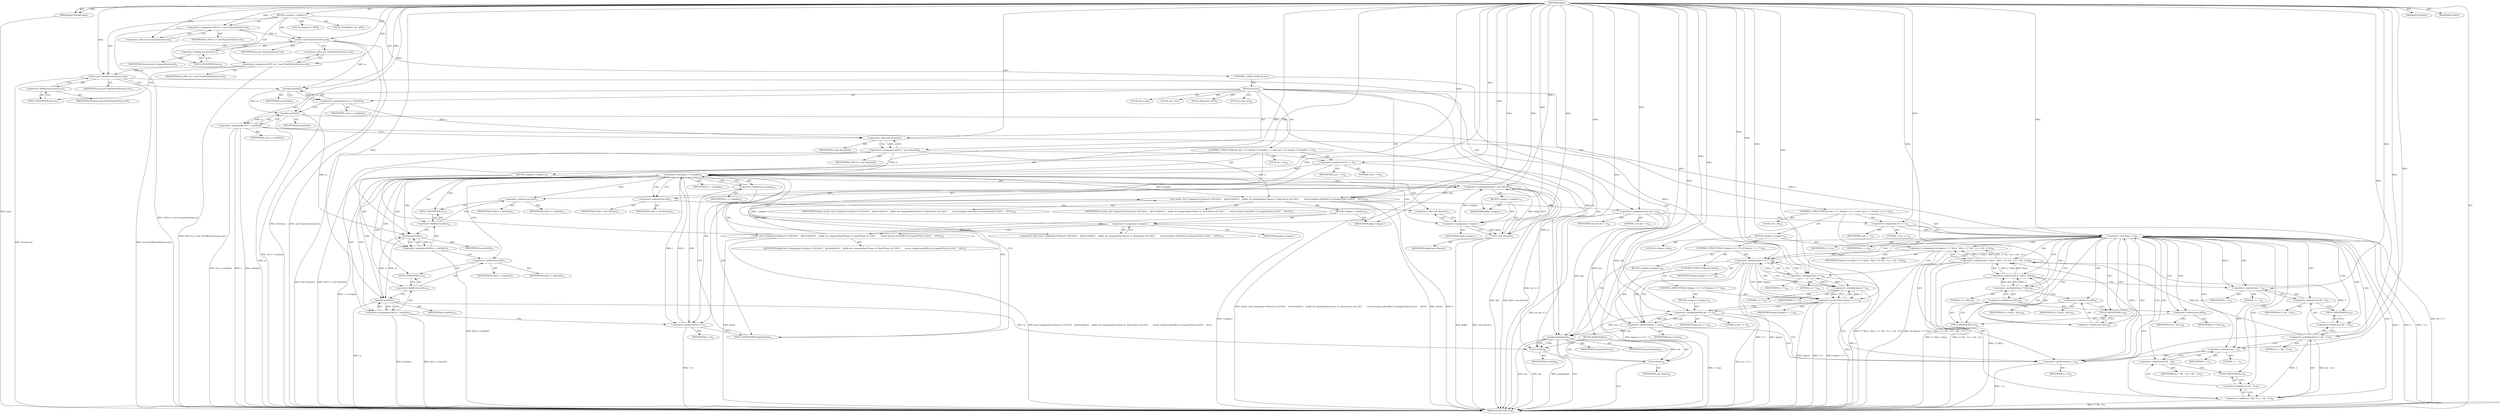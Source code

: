 digraph "main" {  
"21" [label = <(METHOD,main)<SUB>1</SUB>> ]
"22" [label = <(PARAM,final String[] args)<SUB>1</SUB>> ]
"23" [label = <(BLOCK,&lt;empty&gt;,&lt;empty&gt;)<SUB>1</SUB>> ]
"4" [label = <(LOCAL,Scanner in: ANY)<SUB>2</SUB>> ]
"24" [label = <(&lt;operator&gt;.assignment,ANY in = new Scanner(System.in))<SUB>2</SUB>> ]
"25" [label = <(IDENTIFIER,in,ANY in = new Scanner(System.in))<SUB>2</SUB>> ]
"26" [label = <(&lt;operator&gt;.alloc,new Scanner(System.in))<SUB>2</SUB>> ]
"27" [label = <(&lt;init&gt;,new Scanner(System.in))<SUB>2</SUB>> ]
"3" [label = <(IDENTIFIER,in,new Scanner(System.in))<SUB>2</SUB>> ]
"28" [label = <(&lt;operator&gt;.fieldAccess,System.in)<SUB>2</SUB>> ]
"29" [label = <(IDENTIFIER,System,new Scanner(System.in))<SUB>2</SUB>> ]
"30" [label = <(FIELD_IDENTIFIER,in,in)<SUB>2</SUB>> ]
"6" [label = <(LOCAL,PrintWriter out: ANY)<SUB>3</SUB>> ]
"31" [label = <(&lt;operator&gt;.assignment,ANY out = new PrintWriter(System.out))<SUB>3</SUB>> ]
"32" [label = <(IDENTIFIER,out,ANY out = new PrintWriter(System.out))<SUB>3</SUB>> ]
"33" [label = <(&lt;operator&gt;.alloc,new PrintWriter(System.out))<SUB>3</SUB>> ]
"34" [label = <(&lt;init&gt;,new PrintWriter(System.out))<SUB>3</SUB>> ]
"5" [label = <(IDENTIFIER,out,new PrintWriter(System.out))<SUB>3</SUB>> ]
"35" [label = <(&lt;operator&gt;.fieldAccess,System.out)<SUB>3</SUB>> ]
"36" [label = <(IDENTIFIER,System,new PrintWriter(System.out))<SUB>3</SUB>> ]
"37" [label = <(FIELD_IDENTIFIER,out,out)<SUB>3</SUB>> ]
"38" [label = <(CONTROL_STRUCTURE,try,try)<SUB>5</SUB>> ]
"39" [label = <(BLOCK,try,try)<SUB>5</SUB>> ]
"40" [label = <(LOCAL,int n: int)<SUB>6</SUB>> ]
"41" [label = <(&lt;operator&gt;.assignment,int n = nextInt())<SUB>6</SUB>> ]
"42" [label = <(IDENTIFIER,n,int n = nextInt())<SUB>6</SUB>> ]
"43" [label = <(nextInt,nextInt())<SUB>6</SUB>> ]
"44" [label = <(IDENTIFIER,in,nextInt())<SUB>6</SUB>> ]
"45" [label = <(LOCAL,int t: int)<SUB>7</SUB>> ]
"46" [label = <(&lt;operator&gt;.assignment,int t = nextInt())<SUB>7</SUB>> ]
"47" [label = <(IDENTIFIER,t,int t = nextInt())<SUB>7</SUB>> ]
"48" [label = <(nextInt,nextInt())<SUB>7</SUB>> ]
"49" [label = <(IDENTIFIER,in,nextInt())<SUB>7</SUB>> ]
"50" [label = <(LOCAL,House[] h: ANY)<SUB>9</SUB>> ]
"51" [label = <(&lt;operator&gt;.assignment,ANY h = new House[n])<SUB>9</SUB>> ]
"52" [label = <(IDENTIFIER,h,ANY h = new House[n])<SUB>9</SUB>> ]
"53" [label = <(&lt;operator&gt;.alloc,new House[n])> ]
"54" [label = <(IDENTIFIER,n,new House[n])<SUB>9</SUB>> ]
"55" [label = <(CONTROL_STRUCTURE,for (int i = 0; Some(i &lt; h.length); ++i),for (int i = 0; Some(i &lt; h.length); ++i))<SUB>10</SUB>> ]
"56" [label = <(LOCAL,int i: int)<SUB>10</SUB>> ]
"57" [label = <(&lt;operator&gt;.assignment,int i = 0)<SUB>10</SUB>> ]
"58" [label = <(IDENTIFIER,i,int i = 0)<SUB>10</SUB>> ]
"59" [label = <(LITERAL,0,int i = 0)<SUB>10</SUB>> ]
"60" [label = <(&lt;operator&gt;.lessThan,i &lt; h.length)<SUB>10</SUB>> ]
"61" [label = <(IDENTIFIER,i,i &lt; h.length)<SUB>10</SUB>> ]
"62" [label = <(&lt;operator&gt;.fieldAccess,h.length)<SUB>10</SUB>> ]
"63" [label = <(IDENTIFIER,h,i &lt; h.length)<SUB>10</SUB>> ]
"64" [label = <(FIELD_IDENTIFIER,length,length)<SUB>10</SUB>> ]
"65" [label = <(&lt;operator&gt;.preIncrement,++i)<SUB>10</SUB>> ]
"66" [label = <(IDENTIFIER,i,++i)<SUB>10</SUB>> ]
"67" [label = <(BLOCK,&lt;empty&gt;,&lt;empty&gt;)<SUB>10</SUB>> ]
"68" [label = <(&lt;operator&gt;.assignment,h[i] = new House())<SUB>11</SUB>> ]
"69" [label = <(&lt;operator&gt;.indexAccess,h[i])<SUB>11</SUB>> ]
"70" [label = <(IDENTIFIER,h,h[i] = new House())<SUB>11</SUB>> ]
"71" [label = <(IDENTIFIER,i,h[i] = new House())<SUB>11</SUB>> ]
"72" [label = <(BLOCK,&lt;empty&gt;,&lt;empty&gt;)<SUB>11</SUB>> ]
"73" [label = <(&lt;operator&gt;.assignment,&lt;empty&gt;)> ]
"74" [label = <(IDENTIFIER,$obj2,&lt;empty&gt;)> ]
"75" [label = <(&lt;operator&gt;.alloc,new House())<SUB>11</SUB>> ]
"76" [label = <(&lt;init&gt;,new House())<SUB>11</SUB>> ]
"77" [label = <(IDENTIFIER,$obj2,new House())> ]
"78" [label = <(IDENTIFIER,$obj2,&lt;empty&gt;)> ]
"79" [label = <(&lt;operator&gt;.assignment,h[i].x = nextInt())<SUB>12</SUB>> ]
"80" [label = <(&lt;operator&gt;.fieldAccess,h[i].x)<SUB>12</SUB>> ]
"81" [label = <(&lt;operator&gt;.indexAccess,h[i])<SUB>12</SUB>> ]
"82" [label = <(IDENTIFIER,h,h[i].x = nextInt())<SUB>12</SUB>> ]
"83" [label = <(IDENTIFIER,i,h[i].x = nextInt())<SUB>12</SUB>> ]
"84" [label = <(FIELD_IDENTIFIER,x,x)<SUB>12</SUB>> ]
"85" [label = <(nextInt,nextInt())<SUB>12</SUB>> ]
"86" [label = <(IDENTIFIER,in,nextInt())<SUB>12</SUB>> ]
"87" [label = <(&lt;operator&gt;.assignment,h[i].a = nextInt())<SUB>13</SUB>> ]
"88" [label = <(&lt;operator&gt;.fieldAccess,h[i].a)<SUB>13</SUB>> ]
"89" [label = <(&lt;operator&gt;.indexAccess,h[i])<SUB>13</SUB>> ]
"90" [label = <(IDENTIFIER,h,h[i].a = nextInt())<SUB>13</SUB>> ]
"91" [label = <(IDENTIFIER,i,h[i].a = nextInt())<SUB>13</SUB>> ]
"92" [label = <(FIELD_IDENTIFIER,a,a)<SUB>13</SUB>> ]
"93" [label = <(nextInt,nextInt())<SUB>13</SUB>> ]
"94" [label = <(IDENTIFIER,in,nextInt())<SUB>13</SUB>> ]
"95" [label = <(sort,sort(h, new Comparator&lt;House&gt;() {\012\012    @Override\012    public int compare(final House o1, final House o2) {\012        return Integer.valueOf(o1.x).compareTo(o2.x);\012    }\012}))<SUB>16</SUB>> ]
"96" [label = <(IDENTIFIER,Arrays,sort(h, new Comparator&lt;House&gt;() {\012\012    @Override\012    public int compare(final House o1, final House o2) {\012        return Integer.valueOf(o1.x).compareTo(o2.x);\012    }\012}))<SUB>16</SUB>> ]
"97" [label = <(IDENTIFIER,h,sort(h, new Comparator&lt;House&gt;() {\012\012    @Override\012    public int compare(final House o1, final House o2) {\012        return Integer.valueOf(o1.x).compareTo(o2.x);\012    }\012}))<SUB>16</SUB>> ]
"98" [label = <(BLOCK,&lt;empty&gt;,&lt;empty&gt;)<SUB>16</SUB>> ]
"99" [label = <(&lt;operator&gt;.assignment,&lt;empty&gt;)> ]
"100" [label = <(IDENTIFIER,$obj3,&lt;empty&gt;)> ]
"101" [label = <(&lt;operator&gt;.alloc,new Comparator&lt;House&gt;() {\012\012    @Override\012    public int compare(final House o1, final House o2) {\012        return Integer.valueOf(o1.x).compareTo(o2.x);\012    }\012})<SUB>16</SUB>> ]
"102" [label = <(&lt;init&gt;,new Comparator&lt;House&gt;() {\012\012    @Override\012    public int compare(final House o1, final House o2) {\012        return Integer.valueOf(o1.x).compareTo(o2.x);\012    }\012})<SUB>16</SUB>> ]
"103" [label = <(IDENTIFIER,$obj3,new Comparator&lt;House&gt;() {\012\012    @Override\012    public int compare(final House o1, final House o2) {\012        return Integer.valueOf(o1.x).compareTo(o2.x);\012    }\012})> ]
"104" [label = <(IDENTIFIER,$obj3,&lt;empty&gt;)> ]
"105" [label = <(LOCAL,int ans: int)<SUB>24</SUB>> ]
"106" [label = <(&lt;operator&gt;.assignment,int ans = 2)<SUB>24</SUB>> ]
"107" [label = <(IDENTIFIER,ans,int ans = 2)<SUB>24</SUB>> ]
"108" [label = <(LITERAL,2,int ans = 2)<SUB>24</SUB>> ]
"109" [label = <(CONTROL_STRUCTURE,for (int i = 1; Some(i &lt; n); ++i),for (int i = 1; Some(i &lt; n); ++i))<SUB>25</SUB>> ]
"110" [label = <(LOCAL,int i: int)<SUB>25</SUB>> ]
"111" [label = <(&lt;operator&gt;.assignment,int i = 1)<SUB>25</SUB>> ]
"112" [label = <(IDENTIFIER,i,int i = 1)<SUB>25</SUB>> ]
"113" [label = <(LITERAL,1,int i = 1)<SUB>25</SUB>> ]
"114" [label = <(&lt;operator&gt;.lessThan,i &lt; n)<SUB>25</SUB>> ]
"115" [label = <(IDENTIFIER,i,i &lt; n)<SUB>25</SUB>> ]
"116" [label = <(IDENTIFIER,n,i &lt; n)<SUB>25</SUB>> ]
"117" [label = <(&lt;operator&gt;.preIncrement,++i)<SUB>25</SUB>> ]
"118" [label = <(IDENTIFIER,i,++i)<SUB>25</SUB>> ]
"119" [label = <(BLOCK,&lt;empty&gt;,&lt;empty&gt;)<SUB>25</SUB>> ]
"120" [label = <(LOCAL,int dspace: int)<SUB>26</SUB>> ]
"121" [label = <(&lt;operator&gt;.assignment,int dspace = 2 * h[i].x - h[i].a - (2 * h[i - 1].x + h[i - 1].a))<SUB>26</SUB>> ]
"122" [label = <(IDENTIFIER,dspace,int dspace = 2 * h[i].x - h[i].a - (2 * h[i - 1].x + h[i - 1].a))<SUB>26</SUB>> ]
"123" [label = <(&lt;operator&gt;.subtraction,2 * h[i].x - h[i].a - (2 * h[i - 1].x + h[i - 1].a))<SUB>26</SUB>> ]
"124" [label = <(&lt;operator&gt;.subtraction,2 * h[i].x - h[i].a)<SUB>26</SUB>> ]
"125" [label = <(&lt;operator&gt;.multiplication,2 * h[i].x)<SUB>26</SUB>> ]
"126" [label = <(LITERAL,2,2 * h[i].x)<SUB>26</SUB>> ]
"127" [label = <(&lt;operator&gt;.fieldAccess,h[i].x)<SUB>26</SUB>> ]
"128" [label = <(&lt;operator&gt;.indexAccess,h[i])<SUB>26</SUB>> ]
"129" [label = <(IDENTIFIER,h,2 * h[i].x)<SUB>26</SUB>> ]
"130" [label = <(IDENTIFIER,i,2 * h[i].x)<SUB>26</SUB>> ]
"131" [label = <(FIELD_IDENTIFIER,x,x)<SUB>26</SUB>> ]
"132" [label = <(&lt;operator&gt;.fieldAccess,h[i].a)<SUB>26</SUB>> ]
"133" [label = <(&lt;operator&gt;.indexAccess,h[i])<SUB>26</SUB>> ]
"134" [label = <(IDENTIFIER,h,2 * h[i].x - h[i].a)<SUB>26</SUB>> ]
"135" [label = <(IDENTIFIER,i,2 * h[i].x - h[i].a)<SUB>26</SUB>> ]
"136" [label = <(FIELD_IDENTIFIER,a,a)<SUB>26</SUB>> ]
"137" [label = <(&lt;operator&gt;.addition,2 * h[i - 1].x + h[i - 1].a)<SUB>27</SUB>> ]
"138" [label = <(&lt;operator&gt;.multiplication,2 * h[i - 1].x)<SUB>27</SUB>> ]
"139" [label = <(LITERAL,2,2 * h[i - 1].x)<SUB>27</SUB>> ]
"140" [label = <(&lt;operator&gt;.fieldAccess,h[i - 1].x)<SUB>27</SUB>> ]
"141" [label = <(&lt;operator&gt;.indexAccess,h[i - 1])<SUB>27</SUB>> ]
"142" [label = <(IDENTIFIER,h,2 * h[i - 1].x)<SUB>27</SUB>> ]
"143" [label = <(&lt;operator&gt;.subtraction,i - 1)<SUB>27</SUB>> ]
"144" [label = <(IDENTIFIER,i,i - 1)<SUB>27</SUB>> ]
"145" [label = <(LITERAL,1,i - 1)<SUB>27</SUB>> ]
"146" [label = <(FIELD_IDENTIFIER,x,x)<SUB>27</SUB>> ]
"147" [label = <(&lt;operator&gt;.fieldAccess,h[i - 1].a)<SUB>27</SUB>> ]
"148" [label = <(&lt;operator&gt;.indexAccess,h[i - 1])<SUB>27</SUB>> ]
"149" [label = <(IDENTIFIER,h,2 * h[i - 1].x + h[i - 1].a)<SUB>27</SUB>> ]
"150" [label = <(&lt;operator&gt;.subtraction,i - 1)<SUB>27</SUB>> ]
"151" [label = <(IDENTIFIER,i,i - 1)<SUB>27</SUB>> ]
"152" [label = <(LITERAL,1,i - 1)<SUB>27</SUB>> ]
"153" [label = <(FIELD_IDENTIFIER,a,a)<SUB>27</SUB>> ]
"154" [label = <(CONTROL_STRUCTURE,if (dspace == 2 * t),if (dspace == 2 * t))<SUB>28</SUB>> ]
"155" [label = <(&lt;operator&gt;.equals,dspace == 2 * t)<SUB>28</SUB>> ]
"156" [label = <(IDENTIFIER,dspace,dspace == 2 * t)<SUB>28</SUB>> ]
"157" [label = <(&lt;operator&gt;.multiplication,2 * t)<SUB>28</SUB>> ]
"158" [label = <(LITERAL,2,2 * t)<SUB>28</SUB>> ]
"159" [label = <(IDENTIFIER,t,2 * t)<SUB>28</SUB>> ]
"160" [label = <(BLOCK,&lt;empty&gt;,&lt;empty&gt;)<SUB>28</SUB>> ]
"161" [label = <(&lt;operator&gt;.preIncrement,++ans)<SUB>29</SUB>> ]
"162" [label = <(IDENTIFIER,ans,++ans)<SUB>29</SUB>> ]
"163" [label = <(CONTROL_STRUCTURE,else,else)<SUB>30</SUB>> ]
"164" [label = <(CONTROL_STRUCTURE,if (dspace &gt; 2 * t),if (dspace &gt; 2 * t))<SUB>30</SUB>> ]
"165" [label = <(&lt;operator&gt;.greaterThan,dspace &gt; 2 * t)<SUB>30</SUB>> ]
"166" [label = <(IDENTIFIER,dspace,dspace &gt; 2 * t)<SUB>30</SUB>> ]
"167" [label = <(&lt;operator&gt;.multiplication,2 * t)<SUB>30</SUB>> ]
"168" [label = <(LITERAL,2,2 * t)<SUB>30</SUB>> ]
"169" [label = <(IDENTIFIER,t,2 * t)<SUB>30</SUB>> ]
"170" [label = <(BLOCK,&lt;empty&gt;,&lt;empty&gt;)<SUB>30</SUB>> ]
"171" [label = <(&lt;operator&gt;.assignmentPlus,ans += 2)<SUB>31</SUB>> ]
"172" [label = <(IDENTIFIER,ans,ans += 2)<SUB>31</SUB>> ]
"173" [label = <(LITERAL,2,ans += 2)<SUB>31</SUB>> ]
"174" [label = <(println,println(ans))<SUB>35</SUB>> ]
"175" [label = <(IDENTIFIER,out,println(ans))<SUB>35</SUB>> ]
"176" [label = <(IDENTIFIER,ans,println(ans))<SUB>35</SUB>> ]
"177" [label = <(BLOCK,finally,finally)<SUB>37</SUB>> ]
"178" [label = <(close,close())<SUB>38</SUB>> ]
"179" [label = <(IDENTIFIER,in,close())<SUB>38</SUB>> ]
"180" [label = <(close,close())<SUB>39</SUB>> ]
"181" [label = <(IDENTIFIER,out,close())<SUB>39</SUB>> ]
"182" [label = <(MODIFIER,PUBLIC)> ]
"183" [label = <(MODIFIER,STATIC)> ]
"184" [label = <(METHOD_RETURN,void)<SUB>1</SUB>> ]
  "21" -> "22"  [ label = "AST: "] 
  "21" -> "23"  [ label = "AST: "] 
  "21" -> "182"  [ label = "AST: "] 
  "21" -> "183"  [ label = "AST: "] 
  "21" -> "184"  [ label = "AST: "] 
  "23" -> "4"  [ label = "AST: "] 
  "23" -> "24"  [ label = "AST: "] 
  "23" -> "27"  [ label = "AST: "] 
  "23" -> "6"  [ label = "AST: "] 
  "23" -> "31"  [ label = "AST: "] 
  "23" -> "34"  [ label = "AST: "] 
  "23" -> "38"  [ label = "AST: "] 
  "24" -> "25"  [ label = "AST: "] 
  "24" -> "26"  [ label = "AST: "] 
  "27" -> "3"  [ label = "AST: "] 
  "27" -> "28"  [ label = "AST: "] 
  "28" -> "29"  [ label = "AST: "] 
  "28" -> "30"  [ label = "AST: "] 
  "31" -> "32"  [ label = "AST: "] 
  "31" -> "33"  [ label = "AST: "] 
  "34" -> "5"  [ label = "AST: "] 
  "34" -> "35"  [ label = "AST: "] 
  "35" -> "36"  [ label = "AST: "] 
  "35" -> "37"  [ label = "AST: "] 
  "38" -> "39"  [ label = "AST: "] 
  "38" -> "177"  [ label = "AST: "] 
  "39" -> "40"  [ label = "AST: "] 
  "39" -> "41"  [ label = "AST: "] 
  "39" -> "45"  [ label = "AST: "] 
  "39" -> "46"  [ label = "AST: "] 
  "39" -> "50"  [ label = "AST: "] 
  "39" -> "51"  [ label = "AST: "] 
  "39" -> "55"  [ label = "AST: "] 
  "39" -> "95"  [ label = "AST: "] 
  "39" -> "105"  [ label = "AST: "] 
  "39" -> "106"  [ label = "AST: "] 
  "39" -> "109"  [ label = "AST: "] 
  "39" -> "174"  [ label = "AST: "] 
  "41" -> "42"  [ label = "AST: "] 
  "41" -> "43"  [ label = "AST: "] 
  "43" -> "44"  [ label = "AST: "] 
  "46" -> "47"  [ label = "AST: "] 
  "46" -> "48"  [ label = "AST: "] 
  "48" -> "49"  [ label = "AST: "] 
  "51" -> "52"  [ label = "AST: "] 
  "51" -> "53"  [ label = "AST: "] 
  "53" -> "54"  [ label = "AST: "] 
  "55" -> "56"  [ label = "AST: "] 
  "55" -> "57"  [ label = "AST: "] 
  "55" -> "60"  [ label = "AST: "] 
  "55" -> "65"  [ label = "AST: "] 
  "55" -> "67"  [ label = "AST: "] 
  "57" -> "58"  [ label = "AST: "] 
  "57" -> "59"  [ label = "AST: "] 
  "60" -> "61"  [ label = "AST: "] 
  "60" -> "62"  [ label = "AST: "] 
  "62" -> "63"  [ label = "AST: "] 
  "62" -> "64"  [ label = "AST: "] 
  "65" -> "66"  [ label = "AST: "] 
  "67" -> "68"  [ label = "AST: "] 
  "67" -> "79"  [ label = "AST: "] 
  "67" -> "87"  [ label = "AST: "] 
  "68" -> "69"  [ label = "AST: "] 
  "68" -> "72"  [ label = "AST: "] 
  "69" -> "70"  [ label = "AST: "] 
  "69" -> "71"  [ label = "AST: "] 
  "72" -> "73"  [ label = "AST: "] 
  "72" -> "76"  [ label = "AST: "] 
  "72" -> "78"  [ label = "AST: "] 
  "73" -> "74"  [ label = "AST: "] 
  "73" -> "75"  [ label = "AST: "] 
  "76" -> "77"  [ label = "AST: "] 
  "79" -> "80"  [ label = "AST: "] 
  "79" -> "85"  [ label = "AST: "] 
  "80" -> "81"  [ label = "AST: "] 
  "80" -> "84"  [ label = "AST: "] 
  "81" -> "82"  [ label = "AST: "] 
  "81" -> "83"  [ label = "AST: "] 
  "85" -> "86"  [ label = "AST: "] 
  "87" -> "88"  [ label = "AST: "] 
  "87" -> "93"  [ label = "AST: "] 
  "88" -> "89"  [ label = "AST: "] 
  "88" -> "92"  [ label = "AST: "] 
  "89" -> "90"  [ label = "AST: "] 
  "89" -> "91"  [ label = "AST: "] 
  "93" -> "94"  [ label = "AST: "] 
  "95" -> "96"  [ label = "AST: "] 
  "95" -> "97"  [ label = "AST: "] 
  "95" -> "98"  [ label = "AST: "] 
  "98" -> "99"  [ label = "AST: "] 
  "98" -> "102"  [ label = "AST: "] 
  "98" -> "104"  [ label = "AST: "] 
  "99" -> "100"  [ label = "AST: "] 
  "99" -> "101"  [ label = "AST: "] 
  "102" -> "103"  [ label = "AST: "] 
  "106" -> "107"  [ label = "AST: "] 
  "106" -> "108"  [ label = "AST: "] 
  "109" -> "110"  [ label = "AST: "] 
  "109" -> "111"  [ label = "AST: "] 
  "109" -> "114"  [ label = "AST: "] 
  "109" -> "117"  [ label = "AST: "] 
  "109" -> "119"  [ label = "AST: "] 
  "111" -> "112"  [ label = "AST: "] 
  "111" -> "113"  [ label = "AST: "] 
  "114" -> "115"  [ label = "AST: "] 
  "114" -> "116"  [ label = "AST: "] 
  "117" -> "118"  [ label = "AST: "] 
  "119" -> "120"  [ label = "AST: "] 
  "119" -> "121"  [ label = "AST: "] 
  "119" -> "154"  [ label = "AST: "] 
  "121" -> "122"  [ label = "AST: "] 
  "121" -> "123"  [ label = "AST: "] 
  "123" -> "124"  [ label = "AST: "] 
  "123" -> "137"  [ label = "AST: "] 
  "124" -> "125"  [ label = "AST: "] 
  "124" -> "132"  [ label = "AST: "] 
  "125" -> "126"  [ label = "AST: "] 
  "125" -> "127"  [ label = "AST: "] 
  "127" -> "128"  [ label = "AST: "] 
  "127" -> "131"  [ label = "AST: "] 
  "128" -> "129"  [ label = "AST: "] 
  "128" -> "130"  [ label = "AST: "] 
  "132" -> "133"  [ label = "AST: "] 
  "132" -> "136"  [ label = "AST: "] 
  "133" -> "134"  [ label = "AST: "] 
  "133" -> "135"  [ label = "AST: "] 
  "137" -> "138"  [ label = "AST: "] 
  "137" -> "147"  [ label = "AST: "] 
  "138" -> "139"  [ label = "AST: "] 
  "138" -> "140"  [ label = "AST: "] 
  "140" -> "141"  [ label = "AST: "] 
  "140" -> "146"  [ label = "AST: "] 
  "141" -> "142"  [ label = "AST: "] 
  "141" -> "143"  [ label = "AST: "] 
  "143" -> "144"  [ label = "AST: "] 
  "143" -> "145"  [ label = "AST: "] 
  "147" -> "148"  [ label = "AST: "] 
  "147" -> "153"  [ label = "AST: "] 
  "148" -> "149"  [ label = "AST: "] 
  "148" -> "150"  [ label = "AST: "] 
  "150" -> "151"  [ label = "AST: "] 
  "150" -> "152"  [ label = "AST: "] 
  "154" -> "155"  [ label = "AST: "] 
  "154" -> "160"  [ label = "AST: "] 
  "154" -> "163"  [ label = "AST: "] 
  "155" -> "156"  [ label = "AST: "] 
  "155" -> "157"  [ label = "AST: "] 
  "157" -> "158"  [ label = "AST: "] 
  "157" -> "159"  [ label = "AST: "] 
  "160" -> "161"  [ label = "AST: "] 
  "161" -> "162"  [ label = "AST: "] 
  "163" -> "164"  [ label = "AST: "] 
  "164" -> "165"  [ label = "AST: "] 
  "164" -> "170"  [ label = "AST: "] 
  "165" -> "166"  [ label = "AST: "] 
  "165" -> "167"  [ label = "AST: "] 
  "167" -> "168"  [ label = "AST: "] 
  "167" -> "169"  [ label = "AST: "] 
  "170" -> "171"  [ label = "AST: "] 
  "171" -> "172"  [ label = "AST: "] 
  "171" -> "173"  [ label = "AST: "] 
  "174" -> "175"  [ label = "AST: "] 
  "174" -> "176"  [ label = "AST: "] 
  "177" -> "178"  [ label = "AST: "] 
  "177" -> "180"  [ label = "AST: "] 
  "178" -> "179"  [ label = "AST: "] 
  "180" -> "181"  [ label = "AST: "] 
  "24" -> "30"  [ label = "CFG: "] 
  "27" -> "33"  [ label = "CFG: "] 
  "31" -> "37"  [ label = "CFG: "] 
  "34" -> "43"  [ label = "CFG: "] 
  "26" -> "24"  [ label = "CFG: "] 
  "28" -> "27"  [ label = "CFG: "] 
  "33" -> "31"  [ label = "CFG: "] 
  "35" -> "34"  [ label = "CFG: "] 
  "30" -> "28"  [ label = "CFG: "] 
  "37" -> "35"  [ label = "CFG: "] 
  "41" -> "48"  [ label = "CFG: "] 
  "46" -> "53"  [ label = "CFG: "] 
  "51" -> "57"  [ label = "CFG: "] 
  "95" -> "106"  [ label = "CFG: "] 
  "106" -> "111"  [ label = "CFG: "] 
  "174" -> "184"  [ label = "CFG: "] 
  "174" -> "178"  [ label = "CFG: "] 
  "178" -> "180"  [ label = "CFG: "] 
  "180" -> "184"  [ label = "CFG: "] 
  "43" -> "41"  [ label = "CFG: "] 
  "48" -> "46"  [ label = "CFG: "] 
  "53" -> "51"  [ label = "CFG: "] 
  "57" -> "64"  [ label = "CFG: "] 
  "60" -> "69"  [ label = "CFG: "] 
  "60" -> "101"  [ label = "CFG: "] 
  "65" -> "64"  [ label = "CFG: "] 
  "111" -> "114"  [ label = "CFG: "] 
  "114" -> "128"  [ label = "CFG: "] 
  "114" -> "174"  [ label = "CFG: "] 
  "117" -> "114"  [ label = "CFG: "] 
  "62" -> "60"  [ label = "CFG: "] 
  "68" -> "81"  [ label = "CFG: "] 
  "79" -> "89"  [ label = "CFG: "] 
  "87" -> "65"  [ label = "CFG: "] 
  "99" -> "102"  [ label = "CFG: "] 
  "102" -> "95"  [ label = "CFG: "] 
  "121" -> "157"  [ label = "CFG: "] 
  "64" -> "62"  [ label = "CFG: "] 
  "69" -> "75"  [ label = "CFG: "] 
  "80" -> "85"  [ label = "CFG: "] 
  "85" -> "79"  [ label = "CFG: "] 
  "88" -> "93"  [ label = "CFG: "] 
  "93" -> "87"  [ label = "CFG: "] 
  "101" -> "99"  [ label = "CFG: "] 
  "123" -> "121"  [ label = "CFG: "] 
  "155" -> "161"  [ label = "CFG: "] 
  "155" -> "167"  [ label = "CFG: "] 
  "73" -> "76"  [ label = "CFG: "] 
  "76" -> "68"  [ label = "CFG: "] 
  "81" -> "84"  [ label = "CFG: "] 
  "84" -> "80"  [ label = "CFG: "] 
  "89" -> "92"  [ label = "CFG: "] 
  "92" -> "88"  [ label = "CFG: "] 
  "124" -> "143"  [ label = "CFG: "] 
  "137" -> "123"  [ label = "CFG: "] 
  "157" -> "155"  [ label = "CFG: "] 
  "161" -> "117"  [ label = "CFG: "] 
  "75" -> "73"  [ label = "CFG: "] 
  "125" -> "133"  [ label = "CFG: "] 
  "132" -> "124"  [ label = "CFG: "] 
  "138" -> "150"  [ label = "CFG: "] 
  "147" -> "137"  [ label = "CFG: "] 
  "165" -> "171"  [ label = "CFG: "] 
  "165" -> "117"  [ label = "CFG: "] 
  "127" -> "125"  [ label = "CFG: "] 
  "133" -> "136"  [ label = "CFG: "] 
  "136" -> "132"  [ label = "CFG: "] 
  "140" -> "138"  [ label = "CFG: "] 
  "148" -> "153"  [ label = "CFG: "] 
  "153" -> "147"  [ label = "CFG: "] 
  "167" -> "165"  [ label = "CFG: "] 
  "171" -> "117"  [ label = "CFG: "] 
  "128" -> "131"  [ label = "CFG: "] 
  "131" -> "127"  [ label = "CFG: "] 
  "141" -> "146"  [ label = "CFG: "] 
  "146" -> "140"  [ label = "CFG: "] 
  "150" -> "148"  [ label = "CFG: "] 
  "143" -> "141"  [ label = "CFG: "] 
  "21" -> "26"  [ label = "CFG: "] 
  "22" -> "184"  [ label = "DDG: args"] 
  "24" -> "184"  [ label = "DDG: ANY in = new Scanner(System.in)"] 
  "27" -> "184"  [ label = "DDG: System.in"] 
  "27" -> "184"  [ label = "DDG: new Scanner(System.in)"] 
  "31" -> "184"  [ label = "DDG: ANY out = new PrintWriter(System.out)"] 
  "34" -> "184"  [ label = "DDG: System.out"] 
  "34" -> "184"  [ label = "DDG: new PrintWriter(System.out)"] 
  "41" -> "184"  [ label = "DDG: int n = nextInt()"] 
  "46" -> "184"  [ label = "DDG: t"] 
  "48" -> "184"  [ label = "DDG: in"] 
  "46" -> "184"  [ label = "DDG: nextInt()"] 
  "46" -> "184"  [ label = "DDG: int t = nextInt()"] 
  "51" -> "184"  [ label = "DDG: new House[n]"] 
  "51" -> "184"  [ label = "DDG: ANY h = new House[n]"] 
  "57" -> "184"  [ label = "DDG: int i = 0"] 
  "60" -> "184"  [ label = "DDG: i &lt; h.length"] 
  "95" -> "184"  [ label = "DDG: h"] 
  "99" -> "184"  [ label = "DDG: &lt;empty&gt;"] 
  "102" -> "184"  [ label = "DDG: $obj3"] 
  "102" -> "184"  [ label = "DDG: new Comparator&lt;House&gt;() {\012\012    @Override\012    public int compare(final House o1, final House o2) {\012        return Integer.valueOf(o1.x).compareTo(o2.x);\012    }\012}"] 
  "95" -> "184"  [ label = "DDG: sort(h, new Comparator&lt;House&gt;() {\012\012    @Override\012    public int compare(final House o1, final House o2) {\012        return Integer.valueOf(o1.x).compareTo(o2.x);\012    }\012})"] 
  "106" -> "184"  [ label = "DDG: int ans = 2"] 
  "111" -> "184"  [ label = "DDG: int i = 1"] 
  "114" -> "184"  [ label = "DDG: i"] 
  "114" -> "184"  [ label = "DDG: n"] 
  "114" -> "184"  [ label = "DDG: i &lt; n"] 
  "174" -> "184"  [ label = "DDG: out"] 
  "174" -> "184"  [ label = "DDG: ans"] 
  "174" -> "184"  [ label = "DDG: println(ans)"] 
  "124" -> "184"  [ label = "DDG: 2 * h[i].x"] 
  "123" -> "184"  [ label = "DDG: 2 * h[i].x - h[i].a"] 
  "137" -> "184"  [ label = "DDG: 2 * h[i - 1].x"] 
  "123" -> "184"  [ label = "DDG: 2 * h[i - 1].x + h[i - 1].a"] 
  "121" -> "184"  [ label = "DDG: 2 * h[i].x - h[i].a - (2 * h[i - 1].x + h[i - 1].a)"] 
  "121" -> "184"  [ label = "DDG: int dspace = 2 * h[i].x - h[i].a - (2 * h[i - 1].x + h[i - 1].a)"] 
  "155" -> "184"  [ label = "DDG: dspace"] 
  "157" -> "184"  [ label = "DDG: t"] 
  "155" -> "184"  [ label = "DDG: 2 * t"] 
  "155" -> "184"  [ label = "DDG: dspace == 2 * t"] 
  "165" -> "184"  [ label = "DDG: dspace"] 
  "167" -> "184"  [ label = "DDG: t"] 
  "165" -> "184"  [ label = "DDG: 2 * t"] 
  "165" -> "184"  [ label = "DDG: dspace &gt; 2 * t"] 
  "171" -> "184"  [ label = "DDG: ans += 2"] 
  "161" -> "184"  [ label = "DDG: ++ans"] 
  "117" -> "184"  [ label = "DDG: ++i"] 
  "68" -> "184"  [ label = "DDG: h[i]"] 
  "76" -> "184"  [ label = "DDG: $obj2"] 
  "76" -> "184"  [ label = "DDG: new House()"] 
  "68" -> "184"  [ label = "DDG: h[i] = new House()"] 
  "79" -> "184"  [ label = "DDG: h[i].x = nextInt()"] 
  "93" -> "184"  [ label = "DDG: in"] 
  "87" -> "184"  [ label = "DDG: nextInt()"] 
  "87" -> "184"  [ label = "DDG: h[i].a = nextInt()"] 
  "65" -> "184"  [ label = "DDG: ++i"] 
  "95" -> "184"  [ label = "DDG: Arrays"] 
  "21" -> "22"  [ label = "DDG: "] 
  "21" -> "24"  [ label = "DDG: "] 
  "21" -> "31"  [ label = "DDG: "] 
  "24" -> "27"  [ label = "DDG: in"] 
  "21" -> "27"  [ label = "DDG: "] 
  "31" -> "34"  [ label = "DDG: out"] 
  "21" -> "34"  [ label = "DDG: "] 
  "43" -> "41"  [ label = "DDG: in"] 
  "48" -> "46"  [ label = "DDG: in"] 
  "53" -> "51"  [ label = "DDG: n"] 
  "21" -> "106"  [ label = "DDG: "] 
  "21" -> "57"  [ label = "DDG: "] 
  "21" -> "95"  [ label = "DDG: "] 
  "51" -> "95"  [ label = "DDG: h"] 
  "60" -> "95"  [ label = "DDG: h.length"] 
  "68" -> "95"  [ label = "DDG: h[i]"] 
  "99" -> "95"  [ label = "DDG: &lt;empty&gt;"] 
  "102" -> "95"  [ label = "DDG: $obj3"] 
  "21" -> "111"  [ label = "DDG: "] 
  "34" -> "174"  [ label = "DDG: out"] 
  "21" -> "174"  [ label = "DDG: "] 
  "106" -> "174"  [ label = "DDG: ans"] 
  "171" -> "174"  [ label = "DDG: ans"] 
  "161" -> "174"  [ label = "DDG: ans"] 
  "48" -> "178"  [ label = "DDG: in"] 
  "93" -> "178"  [ label = "DDG: in"] 
  "21" -> "178"  [ label = "DDG: "] 
  "174" -> "180"  [ label = "DDG: out"] 
  "21" -> "180"  [ label = "DDG: "] 
  "27" -> "43"  [ label = "DDG: in"] 
  "21" -> "43"  [ label = "DDG: "] 
  "43" -> "48"  [ label = "DDG: in"] 
  "21" -> "48"  [ label = "DDG: "] 
  "41" -> "53"  [ label = "DDG: n"] 
  "21" -> "53"  [ label = "DDG: "] 
  "57" -> "60"  [ label = "DDG: i"] 
  "65" -> "60"  [ label = "DDG: i"] 
  "21" -> "60"  [ label = "DDG: "] 
  "51" -> "60"  [ label = "DDG: h"] 
  "60" -> "65"  [ label = "DDG: i"] 
  "21" -> "65"  [ label = "DDG: "] 
  "73" -> "68"  [ label = "DDG: &lt;empty&gt;"] 
  "76" -> "68"  [ label = "DDG: $obj2"] 
  "21" -> "68"  [ label = "DDG: "] 
  "85" -> "79"  [ label = "DDG: in"] 
  "93" -> "87"  [ label = "DDG: in"] 
  "21" -> "99"  [ label = "DDG: "] 
  "21" -> "104"  [ label = "DDG: "] 
  "111" -> "114"  [ label = "DDG: i"] 
  "117" -> "114"  [ label = "DDG: i"] 
  "21" -> "114"  [ label = "DDG: "] 
  "53" -> "114"  [ label = "DDG: n"] 
  "150" -> "117"  [ label = "DDG: i"] 
  "21" -> "117"  [ label = "DDG: "] 
  "123" -> "121"  [ label = "DDG: 2 * h[i].x - h[i].a"] 
  "123" -> "121"  [ label = "DDG: 2 * h[i - 1].x + h[i - 1].a"] 
  "99" -> "102"  [ label = "DDG: $obj3"] 
  "21" -> "102"  [ label = "DDG: "] 
  "21" -> "73"  [ label = "DDG: "] 
  "21" -> "78"  [ label = "DDG: "] 
  "48" -> "85"  [ label = "DDG: in"] 
  "93" -> "85"  [ label = "DDG: in"] 
  "21" -> "85"  [ label = "DDG: "] 
  "85" -> "93"  [ label = "DDG: in"] 
  "21" -> "93"  [ label = "DDG: "] 
  "124" -> "123"  [ label = "DDG: 2 * h[i].x"] 
  "124" -> "123"  [ label = "DDG: h[i].a"] 
  "138" -> "123"  [ label = "DDG: 2"] 
  "138" -> "123"  [ label = "DDG: h[i - 1].x"] 
  "121" -> "155"  [ label = "DDG: dspace"] 
  "21" -> "155"  [ label = "DDG: "] 
  "157" -> "155"  [ label = "DDG: 2"] 
  "157" -> "155"  [ label = "DDG: t"] 
  "73" -> "76"  [ label = "DDG: $obj2"] 
  "21" -> "76"  [ label = "DDG: "] 
  "125" -> "124"  [ label = "DDG: 2"] 
  "125" -> "124"  [ label = "DDG: h[i].x"] 
  "138" -> "137"  [ label = "DDG: 2"] 
  "138" -> "137"  [ label = "DDG: h[i - 1].x"] 
  "21" -> "157"  [ label = "DDG: "] 
  "46" -> "157"  [ label = "DDG: t"] 
  "167" -> "157"  [ label = "DDG: t"] 
  "106" -> "161"  [ label = "DDG: ans"] 
  "171" -> "161"  [ label = "DDG: ans"] 
  "21" -> "161"  [ label = "DDG: "] 
  "21" -> "125"  [ label = "DDG: "] 
  "21" -> "138"  [ label = "DDG: "] 
  "155" -> "165"  [ label = "DDG: dspace"] 
  "21" -> "165"  [ label = "DDG: "] 
  "167" -> "165"  [ label = "DDG: 2"] 
  "167" -> "165"  [ label = "DDG: t"] 
  "21" -> "171"  [ label = "DDG: "] 
  "21" -> "167"  [ label = "DDG: "] 
  "157" -> "167"  [ label = "DDG: t"] 
  "106" -> "171"  [ label = "DDG: ans"] 
  "161" -> "171"  [ label = "DDG: ans"] 
  "143" -> "150"  [ label = "DDG: i"] 
  "21" -> "150"  [ label = "DDG: "] 
  "114" -> "143"  [ label = "DDG: i"] 
  "21" -> "143"  [ label = "DDG: "] 
  "174" -> "178"  [ label = "CDG: "] 
  "174" -> "180"  [ label = "CDG: "] 
  "60" -> "68"  [ label = "CDG: "] 
  "60" -> "60"  [ label = "CDG: "] 
  "60" -> "73"  [ label = "CDG: "] 
  "60" -> "64"  [ label = "CDG: "] 
  "60" -> "89"  [ label = "CDG: "] 
  "60" -> "75"  [ label = "CDG: "] 
  "60" -> "81"  [ label = "CDG: "] 
  "60" -> "84"  [ label = "CDG: "] 
  "60" -> "85"  [ label = "CDG: "] 
  "60" -> "69"  [ label = "CDG: "] 
  "60" -> "92"  [ label = "CDG: "] 
  "60" -> "76"  [ label = "CDG: "] 
  "60" -> "65"  [ label = "CDG: "] 
  "60" -> "87"  [ label = "CDG: "] 
  "60" -> "93"  [ label = "CDG: "] 
  "60" -> "79"  [ label = "CDG: "] 
  "60" -> "80"  [ label = "CDG: "] 
  "60" -> "88"  [ label = "CDG: "] 
  "60" -> "62"  [ label = "CDG: "] 
  "114" -> "141"  [ label = "CDG: "] 
  "114" -> "136"  [ label = "CDG: "] 
  "114" -> "146"  [ label = "CDG: "] 
  "114" -> "128"  [ label = "CDG: "] 
  "114" -> "114"  [ label = "CDG: "] 
  "114" -> "131"  [ label = "CDG: "] 
  "114" -> "132"  [ label = "CDG: "] 
  "114" -> "150"  [ label = "CDG: "] 
  "114" -> "121"  [ label = "CDG: "] 
  "114" -> "153"  [ label = "CDG: "] 
  "114" -> "123"  [ label = "CDG: "] 
  "114" -> "157"  [ label = "CDG: "] 
  "114" -> "138"  [ label = "CDG: "] 
  "114" -> "140"  [ label = "CDG: "] 
  "114" -> "148"  [ label = "CDG: "] 
  "114" -> "143"  [ label = "CDG: "] 
  "114" -> "137"  [ label = "CDG: "] 
  "114" -> "147"  [ label = "CDG: "] 
  "114" -> "117"  [ label = "CDG: "] 
  "114" -> "127"  [ label = "CDG: "] 
  "114" -> "155"  [ label = "CDG: "] 
  "114" -> "124"  [ label = "CDG: "] 
  "114" -> "125"  [ label = "CDG: "] 
  "114" -> "133"  [ label = "CDG: "] 
  "155" -> "167"  [ label = "CDG: "] 
  "155" -> "161"  [ label = "CDG: "] 
  "155" -> "165"  [ label = "CDG: "] 
  "165" -> "171"  [ label = "CDG: "] 
}
